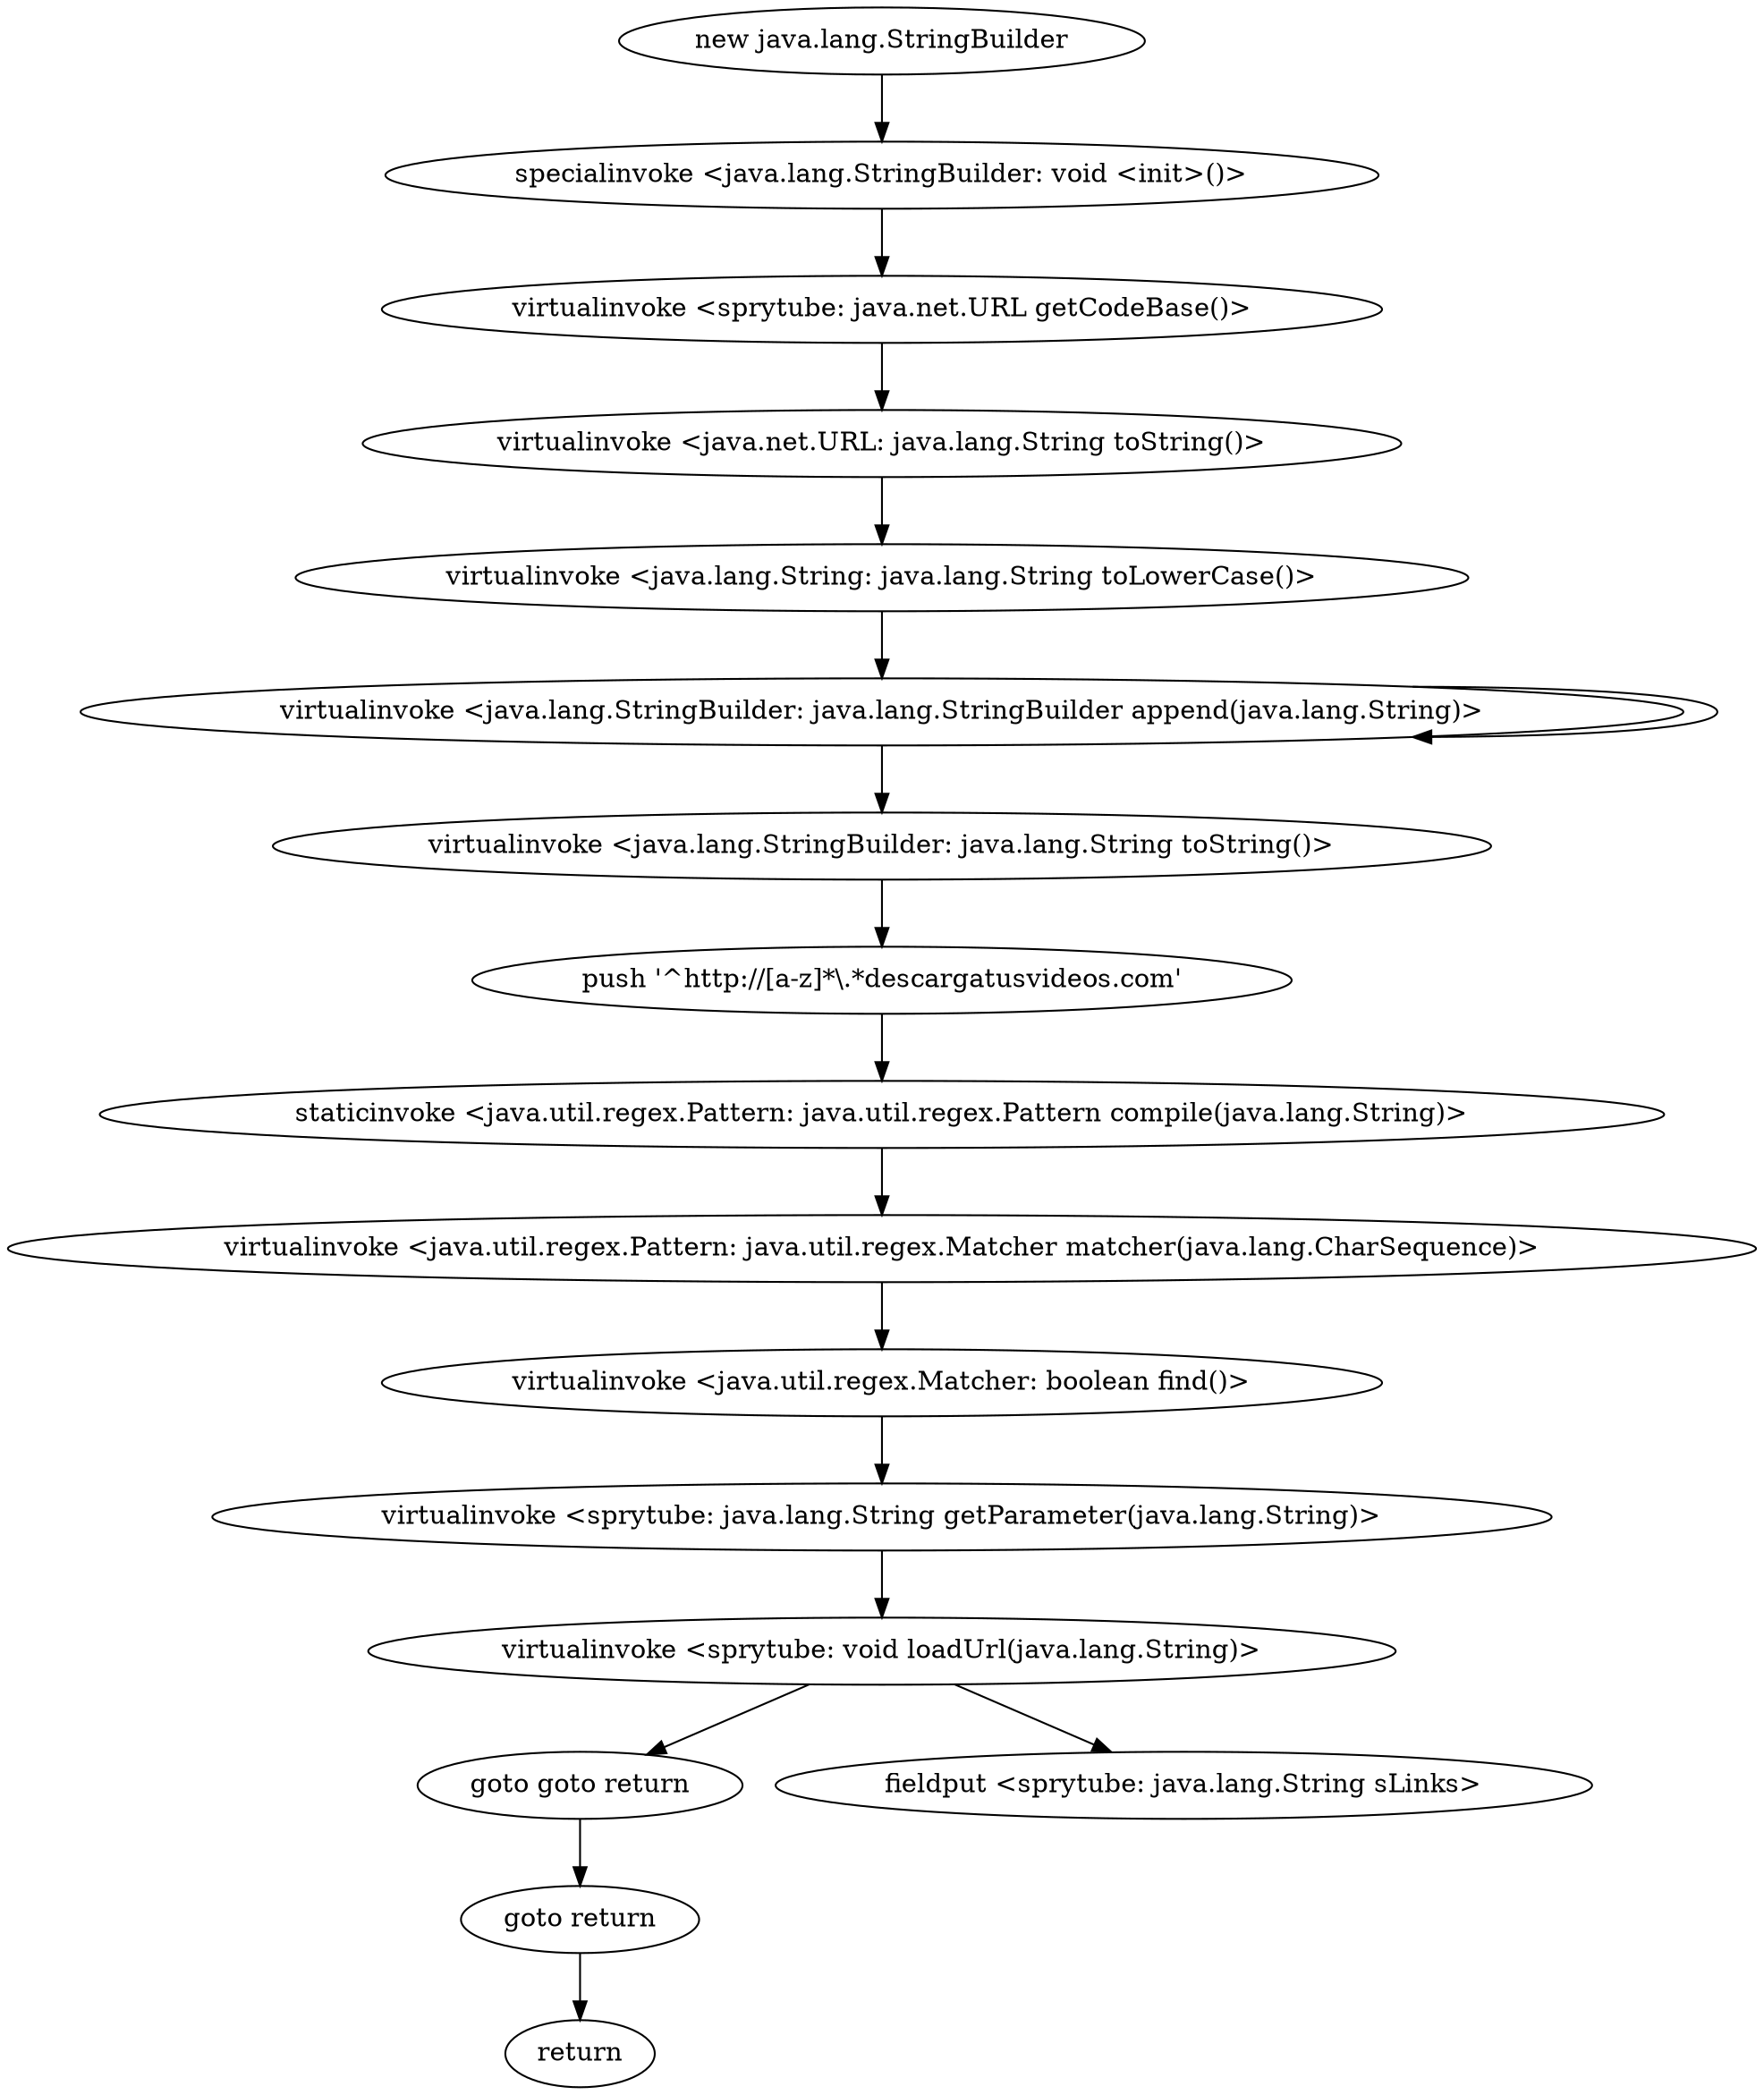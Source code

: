 digraph "" {
"new java.lang.StringBuilder";
 "new java.lang.StringBuilder"->"specialinvoke <java.lang.StringBuilder: void <init>()>";
 "specialinvoke <java.lang.StringBuilder: void <init>()>"->"virtualinvoke <sprytube: java.net.URL getCodeBase()>";
 "virtualinvoke <sprytube: java.net.URL getCodeBase()>"->"virtualinvoke <java.net.URL: java.lang.String toString()>";
 "virtualinvoke <java.net.URL: java.lang.String toString()>"->"virtualinvoke <java.lang.String: java.lang.String toLowerCase()>";
 "virtualinvoke <java.lang.String: java.lang.String toLowerCase()>"->"virtualinvoke <java.lang.StringBuilder: java.lang.StringBuilder append(java.lang.String)>";
 "virtualinvoke <java.lang.StringBuilder: java.lang.StringBuilder append(java.lang.String)>"->"virtualinvoke <java.lang.StringBuilder: java.lang.StringBuilder append(java.lang.String)>";
 "virtualinvoke <java.lang.StringBuilder: java.lang.StringBuilder append(java.lang.String)>"->"virtualinvoke <java.lang.StringBuilder: java.lang.String toString()>";
 "virtualinvoke <java.lang.StringBuilder: java.lang.String toString()>"->"push '^http://[a-z]*\\.*descargatusvideos.com'";
 "push '^http://[a-z]*\\.*descargatusvideos.com'"->"staticinvoke <java.util.regex.Pattern: java.util.regex.Pattern compile(java.lang.String)>";
 "staticinvoke <java.util.regex.Pattern: java.util.regex.Pattern compile(java.lang.String)>"->"virtualinvoke <java.util.regex.Pattern: java.util.regex.Matcher matcher(java.lang.CharSequence)>";
 "virtualinvoke <java.util.regex.Pattern: java.util.regex.Matcher matcher(java.lang.CharSequence)>"->"virtualinvoke <java.util.regex.Matcher: boolean find()>";
 "virtualinvoke <java.util.regex.Matcher: boolean find()>"->"virtualinvoke <sprytube: java.lang.String getParameter(java.lang.String)>";
 "virtualinvoke <sprytube: java.lang.String getParameter(java.lang.String)>"->"virtualinvoke <sprytube: void loadUrl(java.lang.String)>";
 "virtualinvoke <sprytube: void loadUrl(java.lang.String)>"->"goto goto return";
 "goto goto return"->"goto return";
 "goto return"->"return";
 "virtualinvoke <sprytube: void loadUrl(java.lang.String)>"->"fieldput <sprytube: java.lang.String sLinks>";
"fieldput <sprytube: java.lang.String sLinks>";
}
